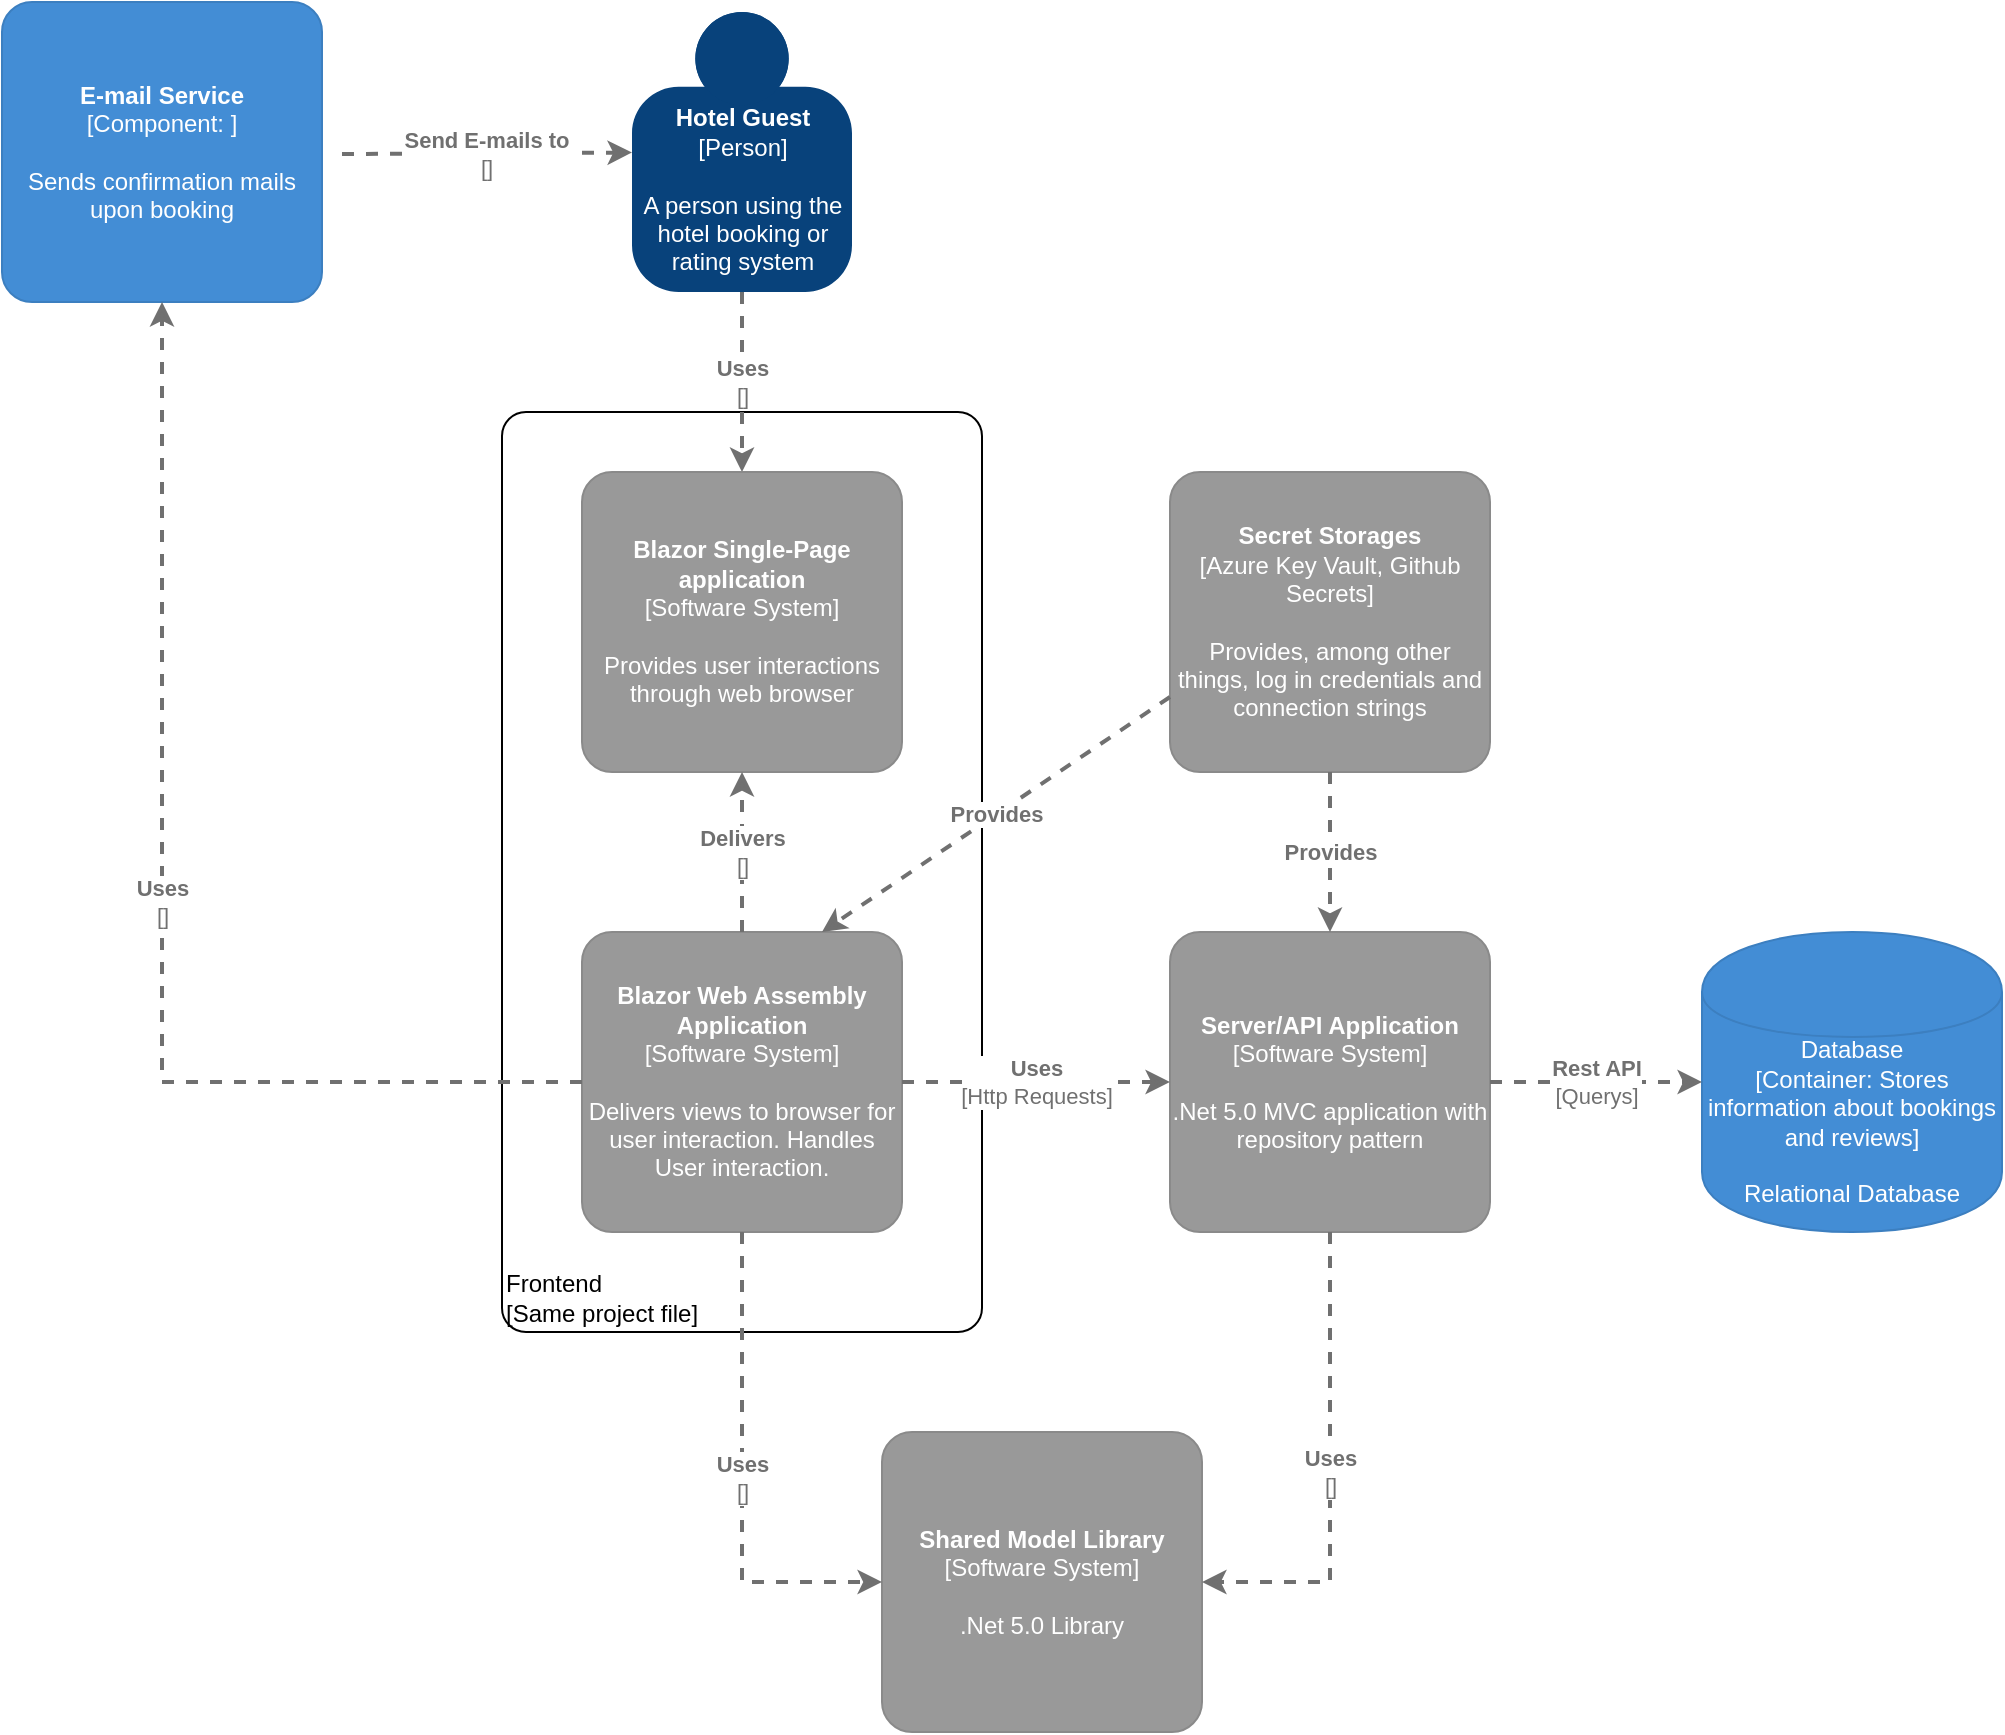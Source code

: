 <mxfile version="13.0.1" type="device"><diagram id="IbkJIGnUYfIYxA-vwrmn" name="Page-1"><mxGraphModel dx="1913" dy="806" grid="1" gridSize="10" guides="1" tooltips="1" connect="1" arrows="1" fold="1" page="1" pageScale="1" pageWidth="827" pageHeight="1169" math="0" shadow="0"><root><mxCell id="0"/><mxCell id="1" parent="0"/><object placeholders="1" c4Name="Frontend" c4Type="ExecutionEnvironment" c4Application="Same project file" label="&lt;div style=&quot;text-align: left&quot;&gt;%c4Name%&lt;/div&gt;&lt;div style=&quot;text-align: left&quot;&gt;[%c4Application%]&lt;/div&gt;" id="_hwC-Jiq06z8JKt9_wIu-20"><mxCell style="rounded=1;whiteSpace=wrap;html=1;labelBackgroundColor=none;fillColor=#ffffff;fontColor=#000000;align=left;arcSize=5;strokeColor=#000000;verticalAlign=bottom;metaEdit=1;metaData={&quot;c4Type&quot;:{&quot;editable&quot;:false}};points=[[0.25,0,0],[0.5,0,0],[0.75,0,0],[1,0.25,0],[1,0.5,0],[1,0.75,0],[0.75,1,0],[0.5,1,0],[0.25,1,0],[0,0.75,0],[0,0.5,0],[0,0.25,0]];" parent="1" vertex="1"><mxGeometry y="290" width="240" height="460" as="geometry"/></mxCell></object><object placeholders="1" c4Name="Hotel Guest" c4Type="Person" c4Description="A person using the&#10;hotel booking or &#10;rating system" label="&lt;b&gt;%c4Name%&lt;/b&gt;&lt;div&gt;[%c4Type%]&lt;/div&gt;&lt;br&gt;&lt;div&gt;%c4Description%&lt;/div&gt;" id="_hwC-Jiq06z8JKt9_wIu-1"><mxCell style="html=1;dashed=0;whitespace=wrap;fillColor=#08427b;strokeColor=none;fontColor=#ffffff;shape=mxgraph.c4.person;align=center;metaEdit=1;points=[[0.5,0,0],[1,0.5,0],[1,0.75,0],[0.75,1,0],[0.5,1,0],[0.25,1,0],[0,0.75,0],[0,0.5,0]];metaData={&quot;c4Type&quot;:{&quot;editable&quot;:false}};" parent="1" vertex="1"><mxGeometry x="65" y="90" width="110.0" height="140" as="geometry"/></mxCell></object><object placeholders="1" c4Name="Blazor Web Assembly Application" c4Type="Software System" c4Description="Delivers views to browser for user interaction. Handles User interaction." label="&lt;b&gt;%c4Name%&lt;/b&gt;&lt;div&gt;[%c4Type%]&lt;/div&gt;&lt;br&gt;&lt;div&gt;%c4Description%&lt;/div&gt;" id="_hwC-Jiq06z8JKt9_wIu-2"><mxCell style="rounded=1;whiteSpace=wrap;html=1;labelBackgroundColor=none;fillColor=#999999;fontColor=#ffffff;align=center;arcSize=10;strokeColor=#8A8A8A;metaEdit=1;metaData={&quot;c4Type&quot;:{&quot;editable&quot;:false}};points=[[0.25,0,0],[0.5,0,0],[0.75,0,0],[1,0.25,0],[1,0.5,0],[1,0.75,0],[0.75,1,0],[0.5,1,0],[0.25,1,0],[0,0.75,0],[0,0.5,0],[0,0.25,0]];" parent="1" vertex="1"><mxGeometry x="40" y="550" width="160" height="150" as="geometry"/></mxCell></object><object c4Name="Server/API Application" c4Type="Software System" c4Description=".Net 5.0 MVC application with repository pattern" label="&lt;b&gt;%c4Name%&lt;/b&gt;&lt;div&gt;[%c4Type%]&lt;/div&gt;&lt;br&gt;&lt;div&gt;%c4Description%&lt;/div&gt;" placeholders="1" id="_hwC-Jiq06z8JKt9_wIu-3"><mxCell style="rounded=1;whiteSpace=wrap;html=1;labelBackgroundColor=none;fillColor=#999999;fontColor=#ffffff;align=center;arcSize=10;strokeColor=#8A8A8A;metaEdit=1;metaData={&quot;c4Type&quot;:{&quot;editable&quot;:false}};points=[[0.25,0,0],[0.5,0,0],[0.75,0,0],[1,0.25,0],[1,0.5,0],[1,0.75,0],[0.75,1,0],[0.5,1,0],[0.25,1,0],[0,0.75,0],[0,0.5,0],[0,0.25,0]];" parent="1" vertex="1"><mxGeometry x="334" y="550" width="160" height="150" as="geometry"/></mxCell></object><object placeholders="1" c4Name="Shared Model Library" c4Type="Software System" c4Description=".Net 5.0 Library" label="&lt;b&gt;%c4Name%&lt;/b&gt;&lt;div&gt;[%c4Type%]&lt;/div&gt;&lt;br&gt;&lt;div&gt;%c4Description%&lt;/div&gt;" id="_hwC-Jiq06z8JKt9_wIu-5"><mxCell style="rounded=1;whiteSpace=wrap;html=1;labelBackgroundColor=none;fillColor=#999999;fontColor=#ffffff;align=center;arcSize=10;strokeColor=#8A8A8A;metaEdit=1;metaData={&quot;c4Type&quot;:{&quot;editable&quot;:false}};points=[[0.25,0,0],[0.5,0,0],[0.75,0,0],[1,0.25,0],[1,0.5,0],[1,0.75,0],[0.75,1,0],[0.5,1,0],[0.25,1,0],[0,0.75,0],[0,0.5,0],[0,0.25,0]];" parent="1" vertex="1"><mxGeometry x="190" y="800" width="160" height="150" as="geometry"/></mxCell></object><object placeholders="1" c4Type="Relationship" c4Technology="Http Requests" c4Description="Uses" label="&lt;div style=&quot;text-align: left&quot;&gt;&lt;div style=&quot;text-align: center&quot;&gt;&lt;b&gt;%c4Description%&lt;/b&gt;&lt;/div&gt;&lt;div style=&quot;text-align: center&quot;&gt;[%c4Technology%]&lt;/div&gt;&lt;/div&gt;" id="_hwC-Jiq06z8JKt9_wIu-6"><mxCell style="edgeStyle=none;rounded=0;html=1;entryX=0;entryY=0.5;jettySize=auto;orthogonalLoop=1;strokeColor=#707070;strokeWidth=2;fontColor=#707070;jumpStyle=none;dashed=1;metaEdit=1;metaData={&quot;c4Type&quot;:{&quot;editable&quot;:false}};exitX=1;exitY=0.5;exitDx=0;exitDy=0;exitPerimeter=0;entryDx=0;entryDy=0;entryPerimeter=0;" parent="1" source="_hwC-Jiq06z8JKt9_wIu-2" target="_hwC-Jiq06z8JKt9_wIu-3" edge="1"><mxGeometry width="160" relative="1" as="geometry"><mxPoint x="175" y="400" as="sourcePoint"/><mxPoint x="255" y="380" as="targetPoint"/></mxGeometry></mxCell></object><object placeholders="1" c4Type="Database" c4Technology="Stores information about bookings and reviews" c4Description="Relational Database" label="%c4Type%&lt;div&gt;[Container:&amp;nbsp;%c4Technology%]&lt;/div&gt;&lt;br&gt;&lt;div&gt;%c4Description%&lt;/div&gt;" id="_hwC-Jiq06z8JKt9_wIu-7"><mxCell style="shape=cylinder;whiteSpace=wrap;html=1;boundedLbl=1;rounded=0;labelBackgroundColor=none;fillColor=#438DD5;fontSize=12;fontColor=#ffffff;align=center;strokeColor=#3C7FC0;metaEdit=1;points=[[0.5,0,0],[1,0.25,0],[1,0.5,0],[1,0.75,0],[0.5,1,0],[0,0.75,0],[0,0.5,0],[0,0.25,0]];metaData={&quot;c4Type&quot;:{&quot;editable&quot;:false}};" parent="1" vertex="1"><mxGeometry x="600" y="550" width="150" height="150" as="geometry"/></mxCell></object><object placeholders="1" c4Type="Relationship" c4Technology="Querys" c4Description="Rest API" label="&lt;div style=&quot;text-align: left&quot;&gt;&lt;div style=&quot;text-align: center&quot;&gt;&lt;b&gt;%c4Description%&lt;/b&gt;&lt;/div&gt;&lt;div style=&quot;text-align: center&quot;&gt;[%c4Technology%]&lt;/div&gt;&lt;/div&gt;" id="_hwC-Jiq06z8JKt9_wIu-8"><mxCell style="edgeStyle=none;rounded=0;html=1;entryX=0;entryY=0.5;jettySize=auto;orthogonalLoop=1;strokeColor=#707070;strokeWidth=2;fontColor=#707070;jumpStyle=none;dashed=1;metaEdit=1;metaData={&quot;c4Type&quot;:{&quot;editable&quot;:false}};exitX=1;exitY=0.5;exitDx=0;exitDy=0;exitPerimeter=0;entryDx=0;entryDy=0;entryPerimeter=0;" parent="1" source="_hwC-Jiq06z8JKt9_wIu-3" target="_hwC-Jiq06z8JKt9_wIu-7" edge="1"><mxGeometry width="160" relative="1" as="geometry"><mxPoint x="460" y="240" as="sourcePoint"/><mxPoint x="620" y="240" as="targetPoint"/></mxGeometry></mxCell></object><object placeholders="1" c4Type="Relationship" c4Technology="" c4Description="Uses" label="&lt;div style=&quot;text-align: left&quot;&gt;&lt;div style=&quot;text-align: center&quot;&gt;&lt;b&gt;%c4Description%&lt;/b&gt;&lt;/div&gt;&lt;div style=&quot;text-align: center&quot;&gt;[%c4Technology%]&lt;/div&gt;&lt;/div&gt;" id="_hwC-Jiq06z8JKt9_wIu-9"><mxCell style="edgeStyle=elbowEdgeStyle;rounded=0;html=1;jettySize=auto;orthogonalLoop=1;strokeColor=#707070;strokeWidth=2;fontColor=#707070;jumpStyle=none;dashed=1;metaEdit=1;metaData={&quot;c4Type&quot;:{&quot;editable&quot;:false}};exitX=0.5;exitY=1;exitDx=0;exitDy=0;exitPerimeter=0;" parent="1" source="_hwC-Jiq06z8JKt9_wIu-2" target="_hwC-Jiq06z8JKt9_wIu-5" edge="1"><mxGeometry width="160" relative="1" as="geometry"><mxPoint x="-100" y="610" as="sourcePoint"/><mxPoint x="60" y="610" as="targetPoint"/><Array as="points"><mxPoint x="120" y="760"/></Array></mxGeometry></mxCell></object><object placeholders="1" c4Type="Relationship" c4Technology="" c4Description="Uses" label="&lt;div style=&quot;text-align: left&quot;&gt;&lt;div style=&quot;text-align: center&quot;&gt;&lt;b&gt;%c4Description%&lt;/b&gt;&lt;/div&gt;&lt;div style=&quot;text-align: center&quot;&gt;[%c4Technology%]&lt;/div&gt;&lt;/div&gt;" id="_hwC-Jiq06z8JKt9_wIu-10"><mxCell style="edgeStyle=elbowEdgeStyle;rounded=0;html=1;entryX=1;entryY=0.5;jettySize=auto;orthogonalLoop=1;strokeColor=#707070;strokeWidth=2;fontColor=#707070;jumpStyle=none;dashed=1;metaEdit=1;metaData={&quot;c4Type&quot;:{&quot;editable&quot;:false}};exitX=0.5;exitY=1;exitDx=0;exitDy=0;exitPerimeter=0;entryDx=0;entryDy=0;entryPerimeter=0;" parent="1" source="_hwC-Jiq06z8JKt9_wIu-3" target="_hwC-Jiq06z8JKt9_wIu-5" edge="1"><mxGeometry width="160" relative="1" as="geometry"><mxPoint x="80" y="440" as="sourcePoint"/><mxPoint x="175" y="530" as="targetPoint"/><Array as="points"><mxPoint x="414" y="750"/></Array></mxGeometry></mxCell></object><object placeholders="1" c4Type="Relationship" c4Technology="" c4Description="Uses" label="&lt;div style=&quot;text-align: left&quot;&gt;&lt;div style=&quot;text-align: center&quot;&gt;&lt;b&gt;%c4Description%&lt;/b&gt;&lt;/div&gt;&lt;div style=&quot;text-align: center&quot;&gt;[%c4Technology%]&lt;/div&gt;&lt;/div&gt;" id="_hwC-Jiq06z8JKt9_wIu-12"><mxCell style="edgeStyle=none;rounded=0;html=1;jettySize=auto;orthogonalLoop=1;strokeColor=#707070;strokeWidth=2;fontColor=#707070;jumpStyle=none;dashed=1;metaEdit=1;metaData={&quot;c4Type&quot;:{&quot;editable&quot;:false}};exitX=0.5;exitY=1;exitDx=0;exitDy=0;exitPerimeter=0;entryX=0.5;entryY=0;entryDx=0;entryDy=0;entryPerimeter=0;" parent="1" source="_hwC-Jiq06z8JKt9_wIu-1" target="_hwC-Jiq06z8JKt9_wIu-17" edge="1"><mxGeometry width="160" relative="1" as="geometry"><mxPoint x="200" y="380" as="sourcePoint"/><mxPoint x="360" y="380" as="targetPoint"/></mxGeometry></mxCell></object><object placeholders="1" c4Name="E-mail Service" c4Type="Component" c4Technology="" c4Description="Sends confirmation mails upon booking" label="&lt;b&gt;%c4Name%&lt;/b&gt;&lt;div&gt;[%c4Type%: %c4Technology%]&lt;/div&gt;&lt;br&gt;&lt;div&gt;%c4Description%&lt;/div&gt;" id="_hwC-Jiq06z8JKt9_wIu-13"><mxCell style="rounded=1;whiteSpace=wrap;html=1;labelBackgroundColor=none;fillColor=#438DD5;fontColor=#ffffff;align=center;arcSize=10;strokeColor=#3C7FC0;metaEdit=1;metaData={&quot;c4Type&quot;:{&quot;editable&quot;:false}};points=[[0.25,0,0],[0.5,0,0],[0.75,0,0],[1,0.25,0],[1,0.5,0],[1,0.75,0],[0.75,1,0],[0.5,1,0],[0.25,1,0],[0,0.75,0],[0,0.5,0],[0,0.25,0]];" parent="1" vertex="1"><mxGeometry x="-250" y="85" width="160" height="150" as="geometry"/></mxCell></object><object placeholders="1" c4Type="Relationship" c4Technology="" c4Description="Uses" label="&lt;div style=&quot;text-align: left&quot;&gt;&lt;div style=&quot;text-align: center&quot;&gt;&lt;b&gt;%c4Description%&lt;/b&gt;&lt;/div&gt;&lt;div style=&quot;text-align: center&quot;&gt;[%c4Technology%]&lt;/div&gt;&lt;/div&gt;" id="_hwC-Jiq06z8JKt9_wIu-14"><mxCell style="edgeStyle=elbowEdgeStyle;rounded=0;html=1;entryX=0.5;entryY=1;jettySize=auto;orthogonalLoop=1;strokeColor=#707070;strokeWidth=2;fontColor=#707070;jumpStyle=none;dashed=1;metaEdit=1;metaData={&quot;c4Type&quot;:{&quot;editable&quot;:false}};exitX=0;exitY=0.5;exitDx=0;exitDy=0;exitPerimeter=0;entryDx=0;entryDy=0;entryPerimeter=0;" parent="1" source="_hwC-Jiq06z8JKt9_wIu-2" target="_hwC-Jiq06z8JKt9_wIu-13" edge="1"><mxGeometry width="160" relative="1" as="geometry"><mxPoint x="200" y="380" as="sourcePoint"/><mxPoint x="360" y="380" as="targetPoint"/><Array as="points"><mxPoint x="-170" y="430"/></Array></mxGeometry></mxCell></object><object placeholders="1" c4Type="Relationship" c4Technology="" c4Description="Send E-mails to" label="&lt;div style=&quot;text-align: left&quot;&gt;&lt;div style=&quot;text-align: center&quot;&gt;&lt;b&gt;%c4Description%&lt;/b&gt;&lt;/div&gt;&lt;div style=&quot;text-align: center&quot;&gt;[%c4Technology%]&lt;/div&gt;&lt;/div&gt;" id="_hwC-Jiq06z8JKt9_wIu-16"><mxCell style="edgeStyle=none;rounded=0;html=1;jettySize=auto;orthogonalLoop=1;strokeColor=#707070;strokeWidth=2;fontColor=#707070;jumpStyle=none;dashed=1;metaEdit=1;metaData={&quot;c4Type&quot;:{&quot;editable&quot;:false}};" parent="1" target="_hwC-Jiq06z8JKt9_wIu-1" edge="1"><mxGeometry width="160" relative="1" as="geometry"><mxPoint x="-80" y="161" as="sourcePoint"/><mxPoint x="360" y="380" as="targetPoint"/></mxGeometry></mxCell></object><object placeholders="1" c4Name="Blazor Single-Page application" c4Type="Software System" c4Description="Provides user interactions through web browser" label="&lt;b&gt;%c4Name%&lt;/b&gt;&lt;div&gt;[%c4Type%]&lt;/div&gt;&lt;br&gt;&lt;div&gt;%c4Description%&lt;/div&gt;" id="_hwC-Jiq06z8JKt9_wIu-17"><mxCell style="rounded=1;whiteSpace=wrap;html=1;labelBackgroundColor=none;fillColor=#999999;fontColor=#ffffff;align=center;arcSize=10;strokeColor=#8A8A8A;metaEdit=1;metaData={&quot;c4Type&quot;:{&quot;editable&quot;:false}};points=[[0.25,0,0],[0.5,0,0],[0.75,0,0],[1,0.25,0],[1,0.5,0],[1,0.75,0],[0.75,1,0],[0.5,1,0],[0.25,1,0],[0,0.75,0],[0,0.5,0],[0,0.25,0]];" parent="1" vertex="1"><mxGeometry x="40" y="320" width="160" height="150" as="geometry"/></mxCell></object><object placeholders="1" c4Type="Relationship" c4Technology="" c4Description="Delivers" label="&lt;div style=&quot;text-align: left&quot;&gt;&lt;div style=&quot;text-align: center&quot;&gt;&lt;b&gt;%c4Description%&lt;/b&gt;&lt;/div&gt;&lt;div style=&quot;text-align: center&quot;&gt;[%c4Technology%]&lt;/div&gt;&lt;/div&gt;" id="_hwC-Jiq06z8JKt9_wIu-18"><mxCell style="edgeStyle=none;rounded=0;html=1;jettySize=auto;orthogonalLoop=1;strokeColor=#707070;strokeWidth=2;fontColor=#707070;jumpStyle=none;dashed=1;metaEdit=1;metaData={&quot;c4Type&quot;:{&quot;editable&quot;:false}};entryX=0.5;entryY=1;entryDx=0;entryDy=0;entryPerimeter=0;exitX=0.5;exitY=0;exitDx=0;exitDy=0;exitPerimeter=0;" parent="1" source="_hwC-Jiq06z8JKt9_wIu-2" target="_hwC-Jiq06z8JKt9_wIu-17" edge="1"><mxGeometry width="160" relative="1" as="geometry"><mxPoint x="-50" y="320" as="sourcePoint"/><mxPoint x="40" y="395" as="targetPoint"/></mxGeometry></mxCell></object><object placeholders="1" c4Name="Blazor Web Assembly Application" c4Type="Software System" c4Description="Delivers views to browser for user interaction. Handles User interaction." label="&lt;b&gt;Secret Storages&lt;br&gt;&lt;/b&gt;[Azure Key Vault, Github Secrets]&lt;br&gt;&lt;br&gt;Provides, among other things, log in credentials and connection strings" id="RrSbOKT0DNNoCO2jlQHu-1"><mxCell style="rounded=1;whiteSpace=wrap;html=1;labelBackgroundColor=none;fillColor=#999999;fontColor=#ffffff;align=center;arcSize=10;strokeColor=#8A8A8A;metaEdit=1;metaData={&quot;c4Type&quot;:{&quot;editable&quot;:false}};points=[[0.25,0,0],[0.5,0,0],[0.75,0,0],[1,0.25,0],[1,0.5,0],[1,0.75,0],[0.75,1,0],[0.5,1,0],[0.25,1,0],[0,0.75,0],[0,0.5,0],[0,0.25,0]];" vertex="1" parent="1"><mxGeometry x="334" y="320" width="160" height="150" as="geometry"/></mxCell></object><object placeholders="1" c4Type="Relationship" c4Technology="Querys" c4Description="Rest API" label="&lt;div style=&quot;text-align: left&quot;&gt;&lt;div style=&quot;text-align: center&quot;&gt;&lt;b&gt;Provides&lt;/b&gt;&lt;/div&gt;&lt;/div&gt;" id="RrSbOKT0DNNoCO2jlQHu-2"><mxCell style="edgeStyle=none;rounded=0;html=1;entryX=0.75;entryY=0;jettySize=auto;orthogonalLoop=1;strokeColor=#707070;strokeWidth=2;fontColor=#707070;jumpStyle=none;dashed=1;metaEdit=1;metaData={&quot;c4Type&quot;:{&quot;editable&quot;:false}};entryDx=0;entryDy=0;entryPerimeter=0;exitX=0;exitY=0.75;exitDx=0;exitDy=0;exitPerimeter=0;" edge="1" parent="1" source="RrSbOKT0DNNoCO2jlQHu-1" target="_hwC-Jiq06z8JKt9_wIu-2"><mxGeometry width="160" relative="1" as="geometry"><mxPoint x="280" y="510" as="sourcePoint"/><mxPoint x="346" y="519.5" as="targetPoint"/></mxGeometry></mxCell></object><object placeholders="1" c4Type="Relationship" c4Technology="Querys" c4Description="Rest API" label="&lt;div style=&quot;text-align: left&quot;&gt;&lt;div style=&quot;text-align: center&quot;&gt;&lt;b&gt;Provides&lt;/b&gt;&lt;/div&gt;&lt;/div&gt;" id="RrSbOKT0DNNoCO2jlQHu-3"><mxCell style="edgeStyle=none;rounded=0;html=1;entryX=0.5;entryY=0;jettySize=auto;orthogonalLoop=1;strokeColor=#707070;strokeWidth=2;fontColor=#707070;jumpStyle=none;dashed=1;metaEdit=1;metaData={&quot;c4Type&quot;:{&quot;editable&quot;:false}};entryDx=0;entryDy=0;entryPerimeter=0;exitX=0.5;exitY=1;exitDx=0;exitDy=0;exitPerimeter=0;" edge="1" parent="1" source="RrSbOKT0DNNoCO2jlQHu-1" target="_hwC-Jiq06z8JKt9_wIu-3"><mxGeometry width="160" relative="1" as="geometry"><mxPoint x="344" y="442.5" as="sourcePoint"/><mxPoint x="170" y="560" as="targetPoint"/></mxGeometry></mxCell></object></root></mxGraphModel></diagram></mxfile>